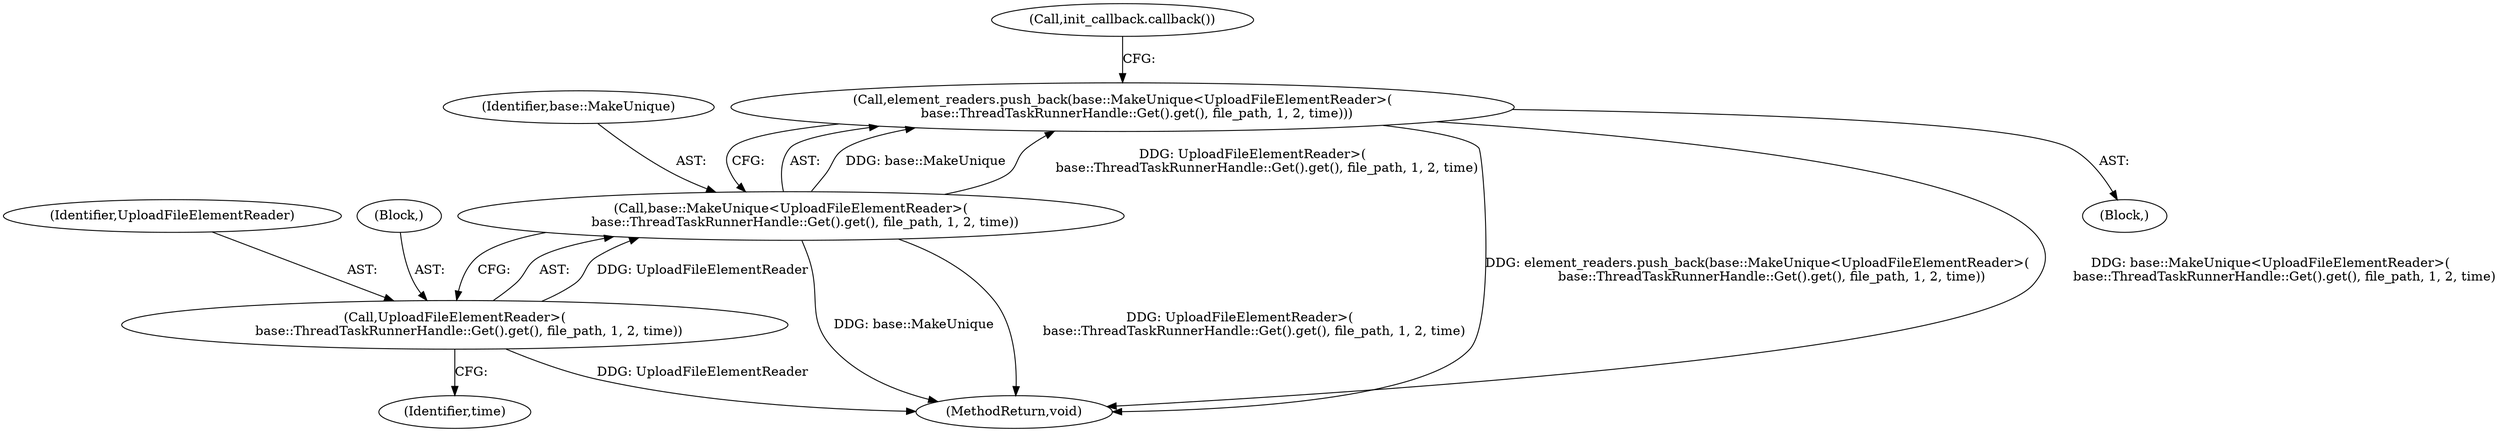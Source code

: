 digraph "0_Chrome_0579ed631fb37de5704b54ed2ee466bf29630ad0_0@API" {
"1000112" [label="(Call,element_readers.push_back(base::MakeUnique<UploadFileElementReader>(\n       base::ThreadTaskRunnerHandle::Get().get(), file_path, 1, 2, time)))"];
"1000113" [label="(Call,base::MakeUnique<UploadFileElementReader>(\n       base::ThreadTaskRunnerHandle::Get().get(), file_path, 1, 2, time))"];
"1000115" [label="(Call,UploadFileElementReader>(\n       base::ThreadTaskRunnerHandle::Get().get(), file_path, 1, 2, time))"];
"1000116" [label="(Identifier,UploadFileElementReader)"];
"1000130" [label="(Call,init_callback.callback())"];
"1000115" [label="(Call,UploadFileElementReader>(\n       base::ThreadTaskRunnerHandle::Get().get(), file_path, 1, 2, time))"];
"1000112" [label="(Call,element_readers.push_back(base::MakeUnique<UploadFileElementReader>(\n       base::ThreadTaskRunnerHandle::Get().get(), file_path, 1, 2, time)))"];
"1000148" [label="(MethodReturn,void)"];
"1000117" [label="(Block,)"];
"1000125" [label="(Identifier,time)"];
"1000113" [label="(Call,base::MakeUnique<UploadFileElementReader>(\n       base::ThreadTaskRunnerHandle::Get().get(), file_path, 1, 2, time))"];
"1000104" [label="(Block,)"];
"1000114" [label="(Identifier,base::MakeUnique)"];
"1000112" -> "1000104"  [label="AST: "];
"1000112" -> "1000113"  [label="CFG: "];
"1000113" -> "1000112"  [label="AST: "];
"1000130" -> "1000112"  [label="CFG: "];
"1000112" -> "1000148"  [label="DDG: element_readers.push_back(base::MakeUnique<UploadFileElementReader>(\n       base::ThreadTaskRunnerHandle::Get().get(), file_path, 1, 2, time))"];
"1000112" -> "1000148"  [label="DDG: base::MakeUnique<UploadFileElementReader>(\n       base::ThreadTaskRunnerHandle::Get().get(), file_path, 1, 2, time)"];
"1000113" -> "1000112"  [label="DDG: base::MakeUnique"];
"1000113" -> "1000112"  [label="DDG: UploadFileElementReader>(\n       base::ThreadTaskRunnerHandle::Get().get(), file_path, 1, 2, time)"];
"1000113" -> "1000115"  [label="CFG: "];
"1000114" -> "1000113"  [label="AST: "];
"1000115" -> "1000113"  [label="AST: "];
"1000113" -> "1000148"  [label="DDG: base::MakeUnique"];
"1000113" -> "1000148"  [label="DDG: UploadFileElementReader>(\n       base::ThreadTaskRunnerHandle::Get().get(), file_path, 1, 2, time)"];
"1000115" -> "1000113"  [label="DDG: UploadFileElementReader"];
"1000115" -> "1000125"  [label="CFG: "];
"1000116" -> "1000115"  [label="AST: "];
"1000117" -> "1000115"  [label="AST: "];
"1000115" -> "1000148"  [label="DDG: UploadFileElementReader"];
}
